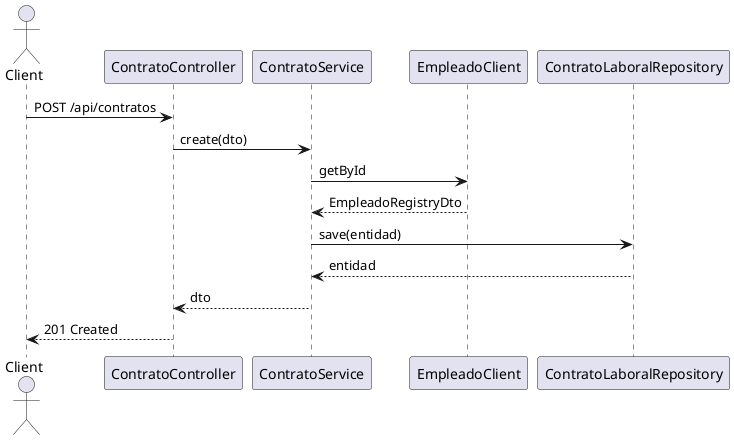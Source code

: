 @startuml
actor Client
Client -> ContratoController : POST /api/contratos
ContratoController -> ContratoService : create(dto)
ContratoService -> EmpleadoClient : getById
EmpleadoClient --> ContratoService : EmpleadoRegistryDto
ContratoService -> ContratoLaboralRepository : save(entidad)
ContratoLaboralRepository --> ContratoService : entidad
ContratoService --> ContratoController : dto
ContratoController --> Client : 201 Created
@enduml

